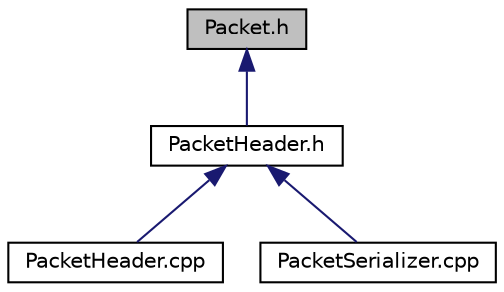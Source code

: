 digraph "Packet.h"
{
  edge [fontname="Helvetica",fontsize="10",labelfontname="Helvetica",labelfontsize="10"];
  node [fontname="Helvetica",fontsize="10",shape=record];
  Node4 [label="Packet.h",height=0.2,width=0.4,color="black", fillcolor="grey75", style="filled", fontcolor="black"];
  Node4 -> Node5 [dir="back",color="midnightblue",fontsize="10",style="solid",fontname="Helvetica"];
  Node5 [label="PacketHeader.h",height=0.2,width=0.4,color="black", fillcolor="white", style="filled",URL="$_packet_header_8h.html"];
  Node5 -> Node6 [dir="back",color="midnightblue",fontsize="10",style="solid",fontname="Helvetica"];
  Node6 [label="PacketHeader.cpp",height=0.2,width=0.4,color="black", fillcolor="white", style="filled",URL="$_packet_header_8cpp.html"];
  Node5 -> Node7 [dir="back",color="midnightblue",fontsize="10",style="solid",fontname="Helvetica"];
  Node7 [label="PacketSerializer.cpp",height=0.2,width=0.4,color="black", fillcolor="white", style="filled",URL="$_packet_serializer_8cpp.html"];
}
